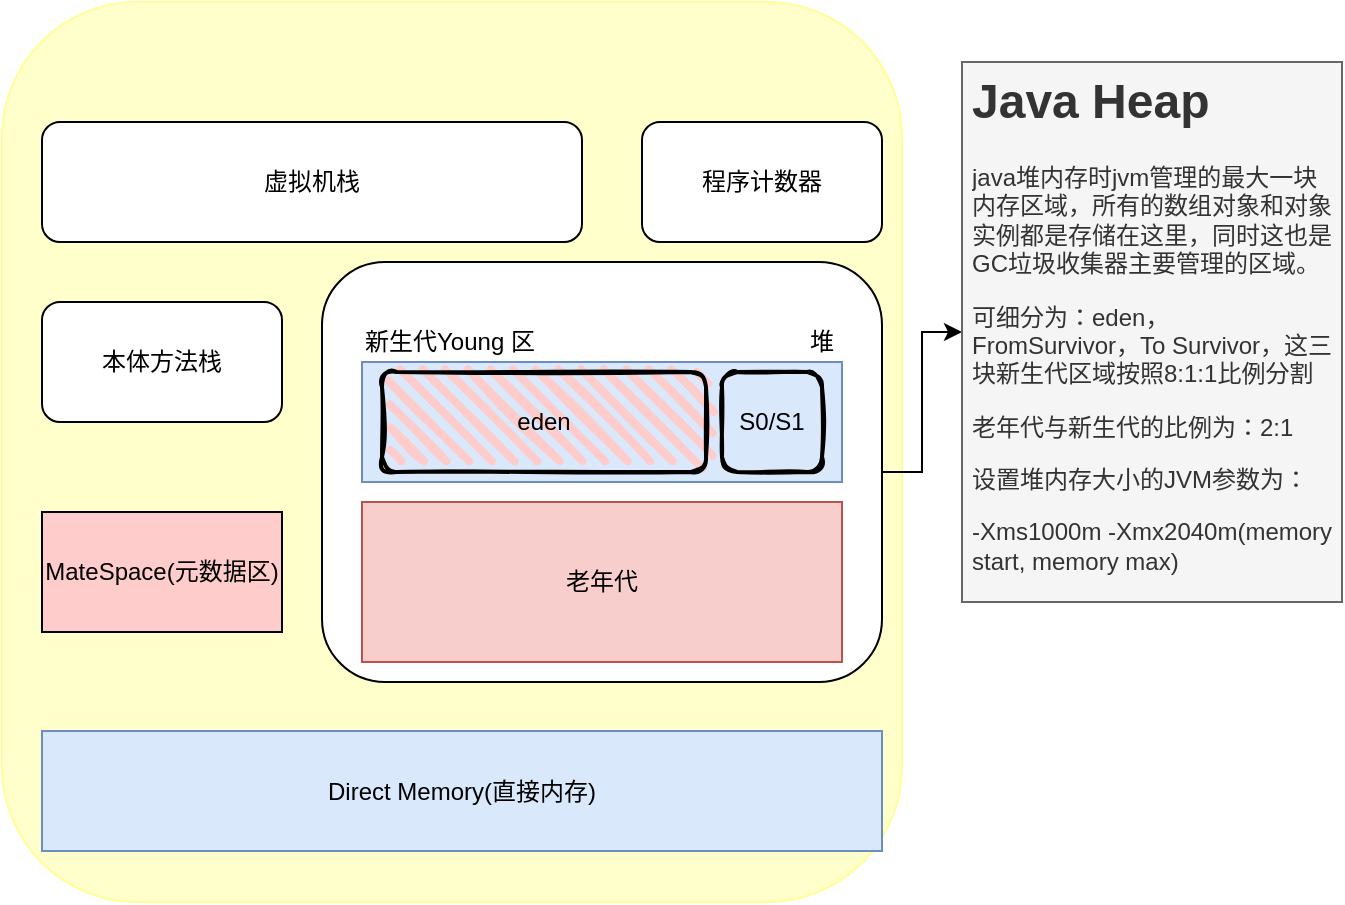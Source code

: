 <mxfile version="13.6.5" type="github"><diagram id="DVR0dpnUZubQcgz1_d-u" name="第 1 页"><mxGraphModel dx="1248" dy="677" grid="1" gridSize="10" guides="1" tooltips="1" connect="1" arrows="1" fold="1" page="1" pageScale="1" pageWidth="827" pageHeight="1169" math="0" shadow="0"><root><mxCell id="0"/><mxCell id="1" parent="0"/><mxCell id="DThU0fi_yERoU32Dq4Ij-1" value="" style="whiteSpace=wrap;html=1;aspect=fixed;fillColor=#FFFFCC;rounded=1;glass=0;strokeColor=#FFFF99;" parent="1" vertex="1"><mxGeometry width="450" height="450" as="geometry"/></mxCell><mxCell id="DThU0fi_yERoU32Dq4Ij-2" value="虚拟机栈" style="rounded=1;whiteSpace=wrap;html=1;" parent="1" vertex="1"><mxGeometry x="20" y="60" width="270" height="60" as="geometry"/></mxCell><mxCell id="DThU0fi_yERoU32Dq4Ij-3" value="程序计数器" style="rounded=1;whiteSpace=wrap;html=1;glass=0;fillColor=#FFFFFF;" parent="1" vertex="1"><mxGeometry x="320" y="60" width="120" height="60" as="geometry"/></mxCell><mxCell id="DThU0fi_yERoU32Dq4Ij-4" value="本体方法栈" style="rounded=1;whiteSpace=wrap;html=1;glass=0;strokeColor=#000000;fillColor=#FFFFFF;" parent="1" vertex="1"><mxGeometry x="20" y="150" width="120" height="60" as="geometry"/></mxCell><mxCell id="DThU0fi_yERoU32Dq4Ij-18" style="edgeStyle=orthogonalEdgeStyle;rounded=0;orthogonalLoop=1;jettySize=auto;html=1;" parent="1" source="DThU0fi_yERoU32Dq4Ij-5" target="DThU0fi_yERoU32Dq4Ij-17" edge="1"><mxGeometry relative="1" as="geometry"/></mxCell><mxCell id="DThU0fi_yERoU32Dq4Ij-5" value="" style="rounded=1;whiteSpace=wrap;html=1;glass=0;strokeColor=#000000;fillColor=#FFFFFF;" parent="1" vertex="1"><mxGeometry x="160" y="130" width="280" height="210" as="geometry"/></mxCell><mxCell id="DThU0fi_yERoU32Dq4Ij-7" value="堆" style="text;html=1;strokeColor=none;fillColor=none;align=center;verticalAlign=middle;whiteSpace=wrap;rounded=0;glass=0;" parent="1" vertex="1"><mxGeometry x="390" y="160" width="40" height="20" as="geometry"/></mxCell><mxCell id="DThU0fi_yERoU32Dq4Ij-8" value="" style="rounded=0;whiteSpace=wrap;html=1;glass=0;strokeColor=#6c8ebf;fillColor=#dae8fc;" parent="1" vertex="1"><mxGeometry x="180" y="180" width="240" height="60" as="geometry"/></mxCell><mxCell id="DThU0fi_yERoU32Dq4Ij-9" value="老年代" style="rounded=0;whiteSpace=wrap;html=1;glass=0;strokeColor=#b85450;fillColor=#f8cecc;" parent="1" vertex="1"><mxGeometry x="180" y="250" width="240" height="80" as="geometry"/></mxCell><mxCell id="DThU0fi_yERoU32Dq4Ij-10" value="新生代Young&amp;nbsp;区" style="text;html=1;strokeColor=none;fillColor=none;align=center;verticalAlign=middle;whiteSpace=wrap;rounded=0;glass=0;" parent="1" vertex="1"><mxGeometry x="179" y="160" width="90" height="20" as="geometry"/></mxCell><mxCell id="DThU0fi_yERoU32Dq4Ij-12" value="S0/S1" style="rounded=1;whiteSpace=wrap;html=1;strokeWidth=2;fillWeight=4;hachureGap=8;hachureAngle=45;sketch=1;glass=0;fillColor=none;" parent="1" vertex="1"><mxGeometry x="360" y="185" width="50" height="50" as="geometry"/></mxCell><mxCell id="DThU0fi_yERoU32Dq4Ij-13" value="eden" style="rounded=1;whiteSpace=wrap;html=1;strokeWidth=2;fillWeight=4;hachureGap=8;hachureAngle=45;sketch=1;glass=0;fillColor=#FFCCCC;" parent="1" vertex="1"><mxGeometry x="190" y="185" width="162" height="50" as="geometry"/></mxCell><mxCell id="DThU0fi_yERoU32Dq4Ij-15" value="MateSpace(元数据区)" style="rounded=0;whiteSpace=wrap;html=1;glass=0;strokeColor=#000000;fillColor=#FFCCCC;" parent="1" vertex="1"><mxGeometry x="20" y="255" width="120" height="60" as="geometry"/></mxCell><mxCell id="DThU0fi_yERoU32Dq4Ij-16" value="Direct Memory(直接内存)" style="rounded=0;whiteSpace=wrap;html=1;glass=0;strokeColor=#6c8ebf;fillColor=#dae8fc;" parent="1" vertex="1"><mxGeometry x="20" y="364.5" width="420" height="60" as="geometry"/></mxCell><mxCell id="DThU0fi_yERoU32Dq4Ij-17" value="&lt;h1&gt;Java Heap&lt;/h1&gt;&lt;p&gt;java堆内存时jvm管理的最大一块内存区域，所有的数组对象和对象实例都是存储在这里，同时这也是GC垃圾收集器主要管理的区域。&lt;/p&gt;&lt;p&gt;可细分为：eden，FromSurvivor，To&amp;nbsp;Survivor，这三块新生代区域按照8:1:1比例分割&lt;/p&gt;&lt;p&gt;老年代与新生代的比例为：2:1&lt;/p&gt;&lt;p&gt;设置堆内存大小的JVM参数为：&lt;/p&gt;&lt;p&gt;-Xms1000m -Xmx2040m(memory start, memory max)&lt;/p&gt;&lt;p&gt;&lt;br&gt;&lt;/p&gt;" style="text;html=1;strokeColor=#666666;fillColor=#f5f5f5;spacing=5;spacingTop=-20;whiteSpace=wrap;overflow=hidden;rounded=0;glass=0;fontColor=#333333;" parent="1" vertex="1"><mxGeometry x="480" y="30" width="190" height="270" as="geometry"/></mxCell></root></mxGraphModel></diagram></mxfile>